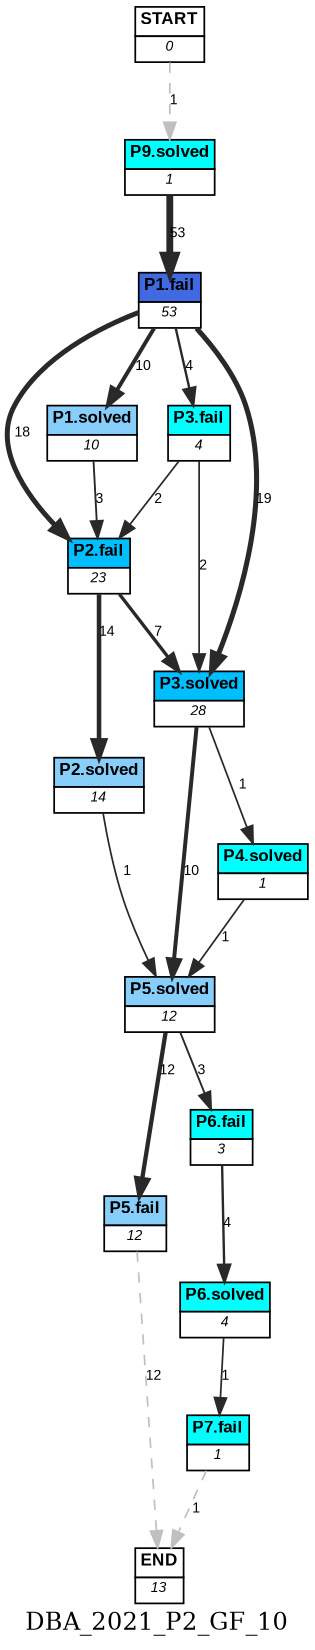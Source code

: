 digraph DBA_2021_P2_GF_10 {
	label=DBA_2021_P2_GF_10;
	dpi = 150
	size="16,11!";
	margin = 0;
"START" [shape=plain, label=<<table border="0" cellborder="1" cellspacing="0"><tr><td bgcolor="white"><FONT face="Arial" POINT-SIZE="10"><b>START</b></FONT></td></tr><tr><td bgcolor="white"><FONT face="Arial" POINT-SIZE="8"><i>0</i></FONT></td></tr></table>>]

"P9.solved" [shape=plain, label=<<table border="0" cellborder="1" cellspacing="0"><tr><td bgcolor="aqua"><FONT face="Arial" POINT-SIZE="10"><b>P9.solved</b></FONT></td></tr><tr><td bgcolor="white"><FONT face="Arial" POINT-SIZE="8"><i>1</i></FONT></td></tr></table>>]

"P1.fail" [shape=plain, label=<<table border="0" cellborder="1" cellspacing="0"><tr><td bgcolor="royalblue"><FONT face="Arial" POINT-SIZE="10"><b>P1.fail</b></FONT></td></tr><tr><td bgcolor="white"><FONT face="Arial" POINT-SIZE="8"><i>53</i></FONT></td></tr></table>>]

"P1.solved" [shape=plain, label=<<table border="0" cellborder="1" cellspacing="0"><tr><td bgcolor="lightskyblue"><FONT face="Arial" POINT-SIZE="10"><b>P1.solved</b></FONT></td></tr><tr><td bgcolor="white"><FONT face="Arial" POINT-SIZE="8"><i>10</i></FONT></td></tr></table>>]

"P2.fail" [shape=plain, label=<<table border="0" cellborder="1" cellspacing="0"><tr><td bgcolor="deepskyblue"><FONT face="Arial" POINT-SIZE="10"><b>P2.fail</b></FONT></td></tr><tr><td bgcolor="white"><FONT face="Arial" POINT-SIZE="8"><i>23</i></FONT></td></tr></table>>]

"P3.solved" [shape=plain, label=<<table border="0" cellborder="1" cellspacing="0"><tr><td bgcolor="deepskyblue"><FONT face="Arial" POINT-SIZE="10"><b>P3.solved</b></FONT></td></tr><tr><td bgcolor="white"><FONT face="Arial" POINT-SIZE="8"><i>28</i></FONT></td></tr></table>>]

"P3.fail" [shape=plain, label=<<table border="0" cellborder="1" cellspacing="0"><tr><td bgcolor="aqua"><FONT face="Arial" POINT-SIZE="10"><b>P3.fail</b></FONT></td></tr><tr><td bgcolor="white"><FONT face="Arial" POINT-SIZE="8"><i>4</i></FONT></td></tr></table>>]

"P4.solved" [shape=plain, label=<<table border="0" cellborder="1" cellspacing="0"><tr><td bgcolor="aqua"><FONT face="Arial" POINT-SIZE="10"><b>P4.solved</b></FONT></td></tr><tr><td bgcolor="white"><FONT face="Arial" POINT-SIZE="8"><i>1</i></FONT></td></tr></table>>]

"P5.solved" [shape=plain, label=<<table border="0" cellborder="1" cellspacing="0"><tr><td bgcolor="lightskyblue"><FONT face="Arial" POINT-SIZE="10"><b>P5.solved</b></FONT></td></tr><tr><td bgcolor="white"><FONT face="Arial" POINT-SIZE="8"><i>12</i></FONT></td></tr></table>>]

"P2.solved" [shape=plain, label=<<table border="0" cellborder="1" cellspacing="0"><tr><td bgcolor="lightskyblue"><FONT face="Arial" POINT-SIZE="10"><b>P2.solved</b></FONT></td></tr><tr><td bgcolor="white"><FONT face="Arial" POINT-SIZE="8"><i>14</i></FONT></td></tr></table>>]

"P5.fail" [shape=plain, label=<<table border="0" cellborder="1" cellspacing="0"><tr><td bgcolor="lightskyblue"><FONT face="Arial" POINT-SIZE="10"><b>P5.fail</b></FONT></td></tr><tr><td bgcolor="white"><FONT face="Arial" POINT-SIZE="8"><i>12</i></FONT></td></tr></table>>]

"P6.fail" [shape=plain, label=<<table border="0" cellborder="1" cellspacing="0"><tr><td bgcolor="aqua"><FONT face="Arial" POINT-SIZE="10"><b>P6.fail</b></FONT></td></tr><tr><td bgcolor="white"><FONT face="Arial" POINT-SIZE="8"><i>3</i></FONT></td></tr></table>>]

"P6.solved" [shape=plain, label=<<table border="0" cellborder="1" cellspacing="0"><tr><td bgcolor="aqua"><FONT face="Arial" POINT-SIZE="10"><b>P6.solved</b></FONT></td></tr><tr><td bgcolor="white"><FONT face="Arial" POINT-SIZE="8"><i>4</i></FONT></td></tr></table>>]

"P7.fail" [shape=plain, label=<<table border="0" cellborder="1" cellspacing="0"><tr><td bgcolor="aqua"><FONT face="Arial" POINT-SIZE="10"><b>P7.fail</b></FONT></td></tr><tr><td bgcolor="white"><FONT face="Arial" POINT-SIZE="8"><i>1</i></FONT></td></tr></table>>]

"END" [shape=plain, label=<<table border="0" cellborder="1" cellspacing="0"><tr><td bgcolor="white"><FONT face="Arial" POINT-SIZE="10"><b>END</b></FONT></td></tr><tr><td bgcolor="white"><FONT face="Arial" POINT-SIZE="8"><i>13</i></FONT></td></tr></table>>]

"START" -> "P9.solved" [ style = dashed color=grey label ="1" labelfloat=false fontname="Arial" fontsize=8]

"P9.solved" -> "P1.fail" [ color=grey16 penwidth = "3.97029191355212"label ="53" labelfloat=false fontname="Arial" fontsize=8]

"P1.fail" -> "P1.solved" [ color=grey16 penwidth = "2.30258509299405"label ="10" labelfloat=false fontname="Arial" fontsize=8]

"P1.fail" -> "P2.fail" [ color=grey16 penwidth = "2.89037175789616"label ="18" labelfloat=false fontname="Arial" fontsize=8]

"P1.fail" -> "P3.solved" [ color=grey16 penwidth = "2.94443897916644"label ="19" labelfloat=false fontname="Arial" fontsize=8]

"P1.fail" -> "P3.fail" [ color=grey16 penwidth = "1.38629436111989"label ="4" labelfloat=false fontname="Arial" fontsize=8]

"P1.solved" -> "P2.fail" [ color=grey16 penwidth = "1.09861228866811"label ="3" labelfloat=false fontname="Arial" fontsize=8]

"P2.fail" -> "P3.solved" [ color=grey16 penwidth = "1.94591014905531"label ="7" labelfloat=false fontname="Arial" fontsize=8]

"P2.fail" -> "P2.solved" [ color=grey16 penwidth = "2.63905732961526"label ="14" labelfloat=false fontname="Arial" fontsize=8]

"P3.solved" -> "P4.solved" [ color=grey16 penwidth = "1"label ="1" labelfloat=false fontname="Arial" fontsize=8]

"P3.solved" -> "P5.solved" [ color=grey16 penwidth = "2.30258509299405"label ="10" labelfloat=false fontname="Arial" fontsize=8]

"P3.fail" -> "P2.fail" [ color=grey16 penwidth = "1"label ="2" labelfloat=false fontname="Arial" fontsize=8]

"P3.fail" -> "P3.solved" [ color=grey16 penwidth = "1"label ="2" labelfloat=false fontname="Arial" fontsize=8]

"P4.solved" -> "P5.solved" [ color=grey16 penwidth = "1"label ="1" labelfloat=false fontname="Arial" fontsize=8]

"P5.solved" -> "P5.fail" [ color=grey16 penwidth = "2.484906649788"label ="12" labelfloat=false fontname="Arial" fontsize=8]

"P5.solved" -> "P6.fail" [ color=grey16 penwidth = "1.09861228866811"label ="3" labelfloat=false fontname="Arial" fontsize=8]

"P2.solved" -> "P5.solved" [ color=grey16 penwidth = "1"label ="1" labelfloat=false fontname="Arial" fontsize=8]

"P5.fail" -> "END" [ style = dashed color=grey label ="12" labelfloat=false fontname="Arial" fontsize=8]

"P6.fail" -> "P6.solved" [ color=grey16 penwidth = "1.38629436111989"label ="4" labelfloat=false fontname="Arial" fontsize=8]

"P6.solved" -> "P7.fail" [ color=grey16 penwidth = "1"label ="1" labelfloat=false fontname="Arial" fontsize=8]

"P7.fail" -> "END" [ style = dashed color=grey label ="1" labelfloat=false fontname="Arial" fontsize=8]

}
